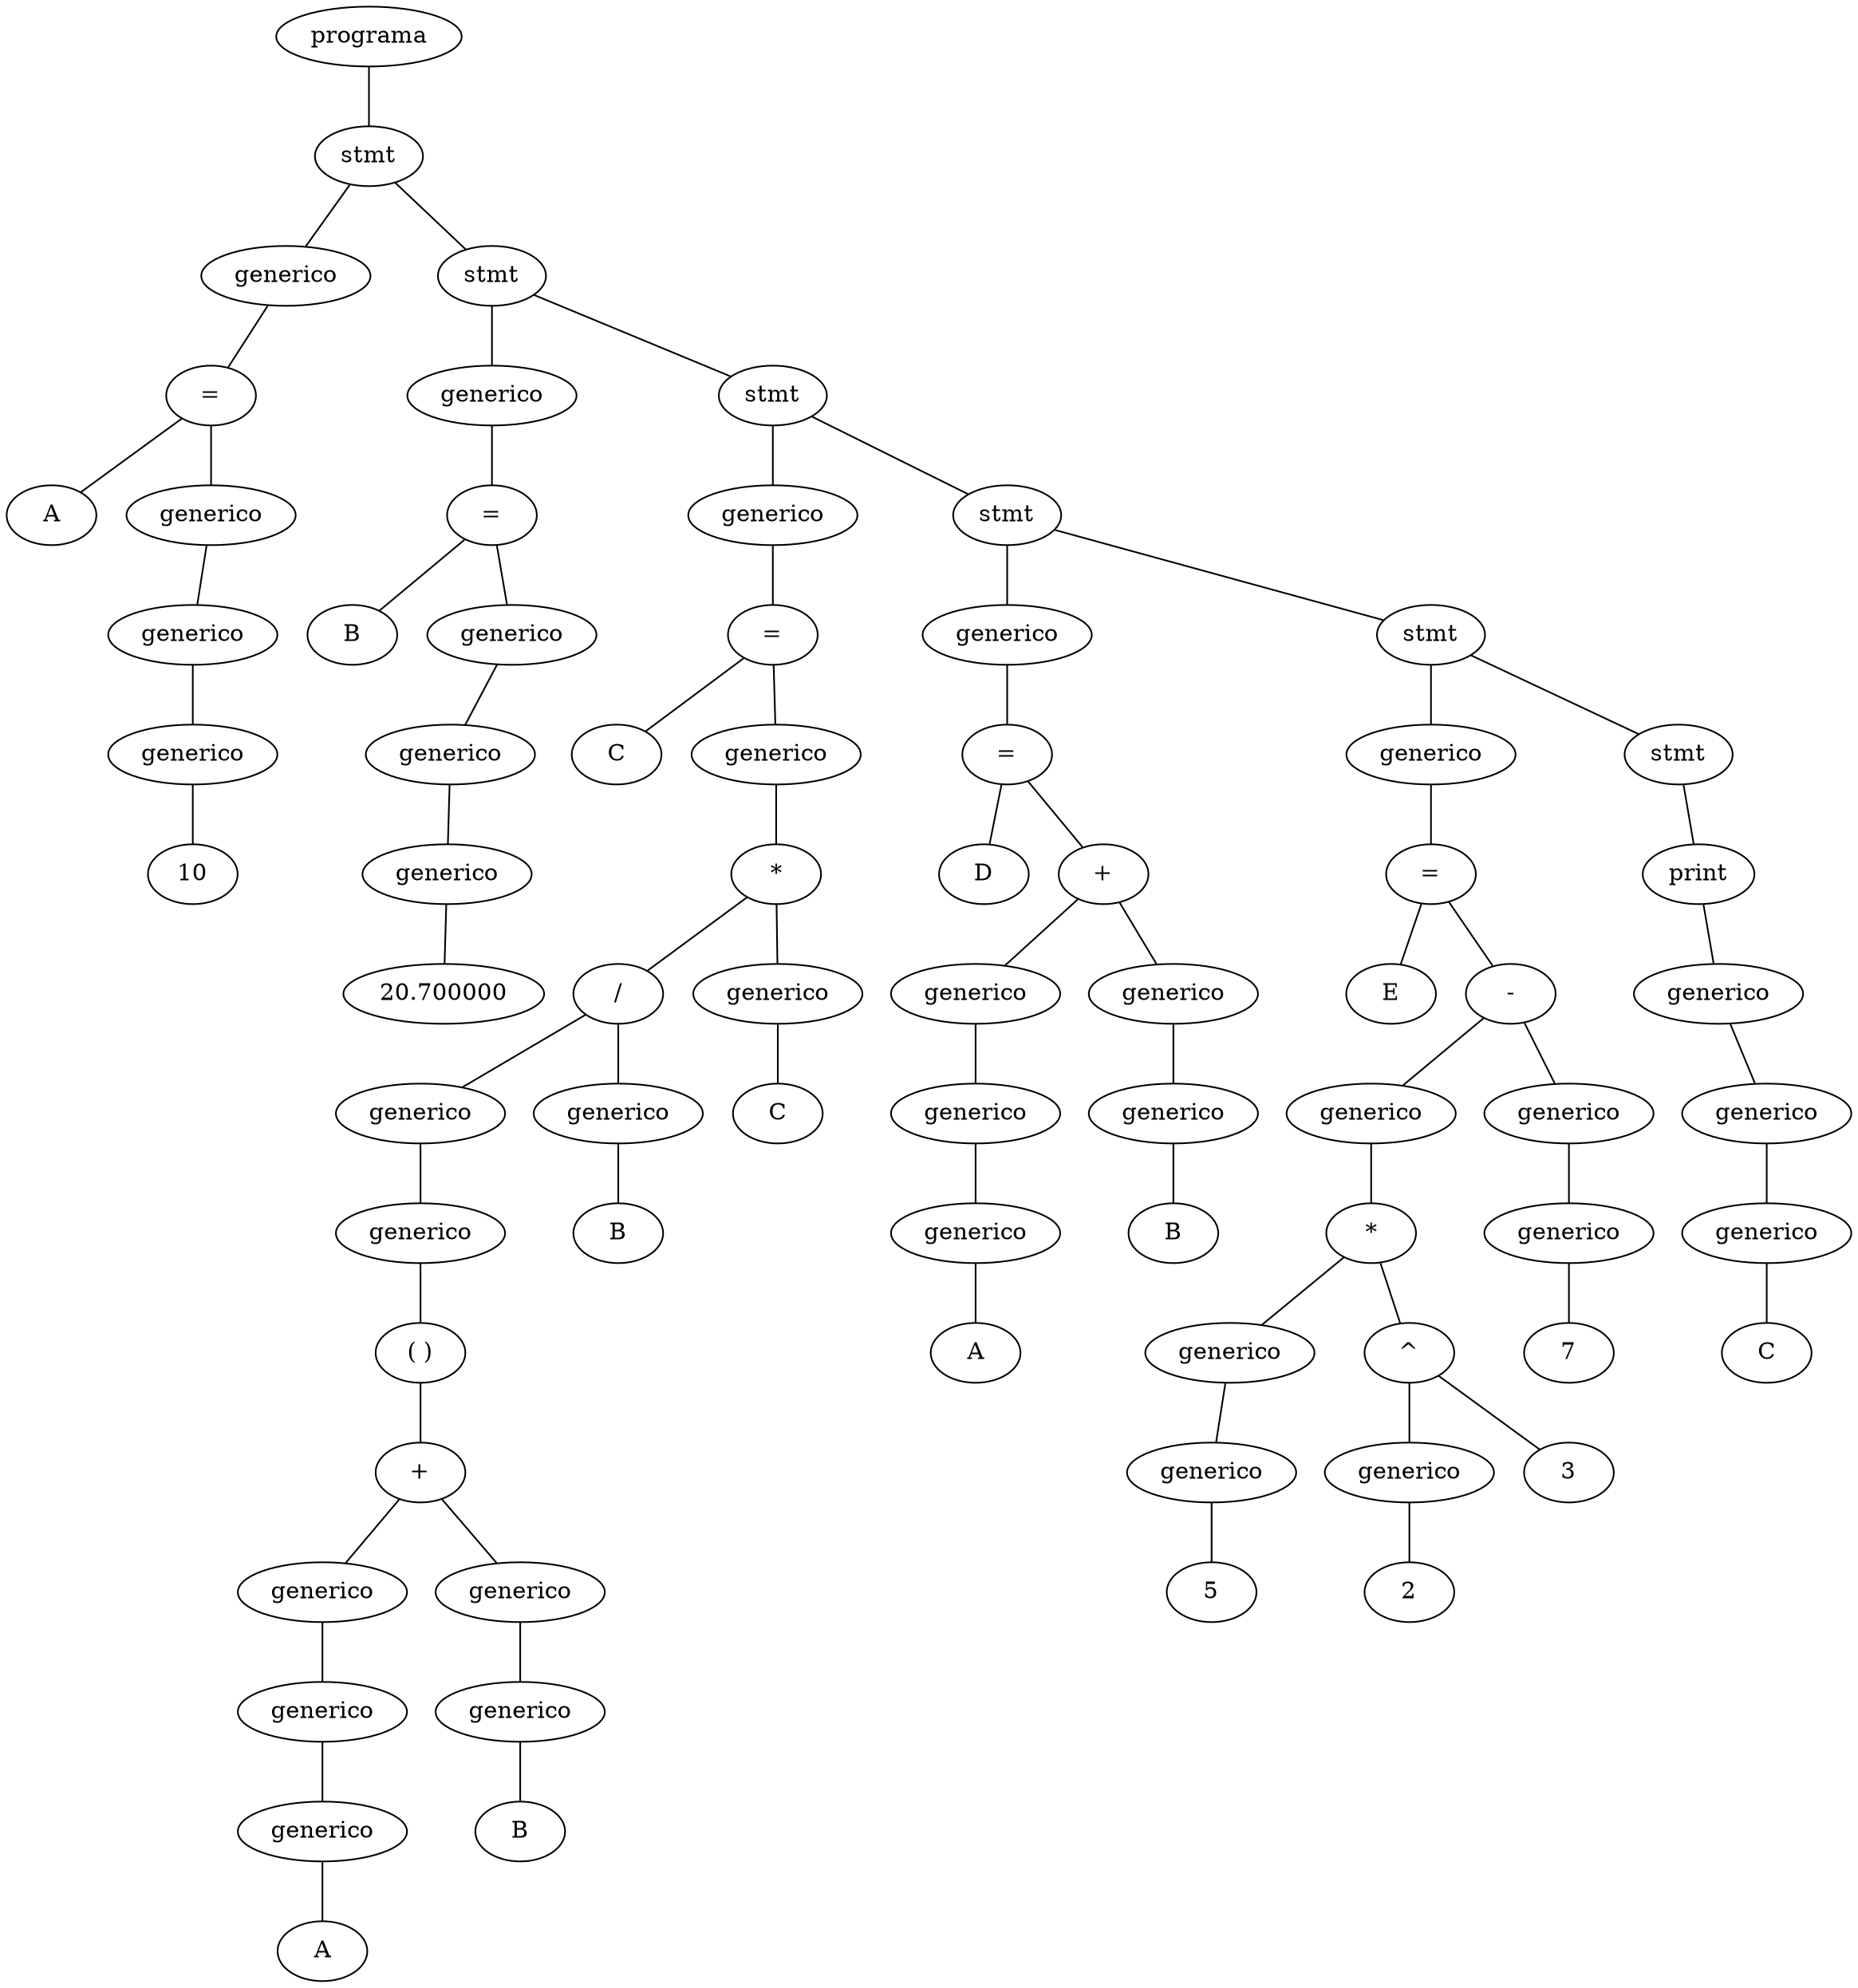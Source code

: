 graph G{
	N73[label="programa"];
	N72[label="stmt"];
	N6[label="generico"];
	N4[label="="];
	N5[label="A"];
	N4 -- N5;
	N3[label="generico"];
	N2[label="generico"];
	N1[label="generico"];
	N0[label="10"];
	N1 -- N0;
	N2 -- N1;
	N3 -- N2;
	N4 -- N3;
	N6 -- N4;
	N72 -- N6;
	N71[label="stmt"];
	N13[label="generico"];
	N11[label="="];
	N12[label="B"];
	N11 -- N12;
	N10[label="generico"];
	N9[label="generico"];
	N8[label="generico"];
	N7[label="20.700000"];
	N8 -- N7;
	N9 -- N8;
	N10 -- N9;
	N11 -- N10;
	N13 -- N11;
	N71 -- N13;
	N70[label="stmt"];
	N34[label="generico"];
	N32[label="="];
	N33[label="C"];
	N32 -- N33;
	N31[label="generico"];
	N30[label="*"];
	N27[label="/"];
	N24[label="generico"];
	N23[label="generico"];
	N22[label="( )"];
	N21[label="+"];
	N17[label="generico"];
	N16[label="generico"];
	N15[label="generico"];
	N14[label="A"];
	N15 -- N14;
	N16 -- N15;
	N17 -- N16;
	N21 -- N17;
	N20[label="generico"];
	N19[label="generico"];
	N18[label="B"];
	N19 -- N18;
	N20 -- N19;
	N21 -- N20;
	N22 -- N21;
	N23 -- N22;
	N24 -- N23;
	N27 -- N24;
	N26[label="generico"];
	N25[label="B"];
	N26 -- N25;
	N27 -- N26;
	N30 -- N27;
	N29[label="generico"];
	N28[label="C"];
	N29 -- N28;
	N30 -- N29;
	N31 -- N30;
	N32 -- N31;
	N34 -- N32;
	N70 -- N34;
	N69[label="stmt"];
	N45[label="generico"];
	N43[label="="];
	N44[label="D"];
	N43 -- N44;
	N42[label="+"];
	N38[label="generico"];
	N37[label="generico"];
	N36[label="generico"];
	N35[label="A"];
	N36 -- N35;
	N37 -- N36;
	N38 -- N37;
	N42 -- N38;
	N41[label="generico"];
	N40[label="generico"];
	N39[label="B"];
	N40 -- N39;
	N41 -- N40;
	N42 -- N41;
	N43 -- N42;
	N45 -- N43;
	N69 -- N45;
	N68[label="stmt"];
	N61[label="generico"];
	N59[label="="];
	N60[label="E"];
	N59 -- N60;
	N58[label="-"];
	N54[label="generico"];
	N53[label="*"];
	N48[label="generico"];
	N47[label="generico"];
	N46[label="5"];
	N47 -- N46;
	N48 -- N47;
	N53 -- N48;
	N52[label="^"];
	N50[label="generico"];
	N49[label="2"];
	N50 -- N49;
	N52 -- N50;
	N51[label="3"];
	N52 -- N51;
	N53 -- N52;
	N54 -- N53;
	N58 -- N54;
	N57[label="generico"];
	N56[label="generico"];
	N55[label="7"];
	N56 -- N55;
	N57 -- N56;
	N58 -- N57;
	N59 -- N58;
	N61 -- N59;
	N68 -- N61;
	N67[label="stmt"];
	N66[label="print"];
	N65[label="generico"];
	N64[label="generico"];
	N63[label="generico"];
	N62[label="C"];
	N63 -- N62;
	N64 -- N63;
	N65 -- N64;
	N66 -- N65;
	N67 -- N66;
	N68 -- N67;
	N69 -- N68;
	N70 -- N69;
	N71 -- N70;
	N72 -- N71;
	N73 -- N72;
}